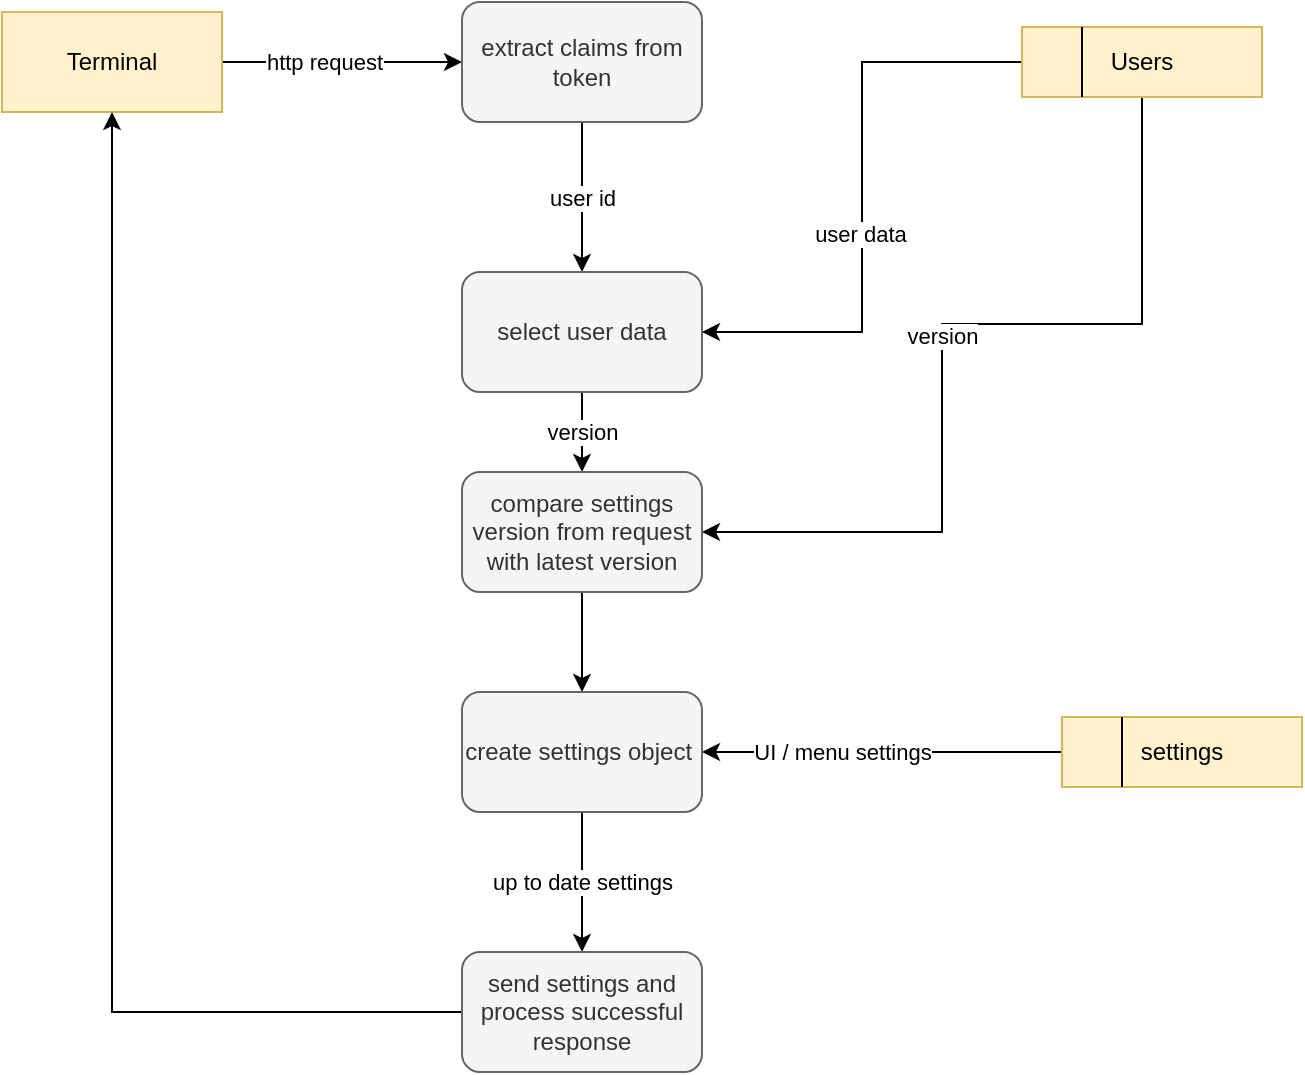 <mxfile version="13.9.2" type="device"><diagram id="cACLlhgYjS4YBreH5Qr6" name="Page-1"><mxGraphModel dx="1422" dy="794" grid="1" gridSize="10" guides="1" tooltips="1" connect="1" arrows="1" fold="1" page="1" pageScale="1" pageWidth="850" pageHeight="1100" math="0" shadow="0"><root><mxCell id="0"/><mxCell id="1" parent="0"/><mxCell id="W5R74Pvlhk8NaewTH7WA-3" style="edgeStyle=orthogonalEdgeStyle;rounded=0;orthogonalLoop=1;jettySize=auto;html=1;exitX=1;exitY=0.5;exitDx=0;exitDy=0;entryX=0;entryY=0.5;entryDx=0;entryDy=0;" edge="1" parent="1" source="W5R74Pvlhk8NaewTH7WA-1" target="W5R74Pvlhk8NaewTH7WA-2"><mxGeometry relative="1" as="geometry"/></mxCell><mxCell id="W5R74Pvlhk8NaewTH7WA-4" value="http request" style="edgeLabel;html=1;align=center;verticalAlign=middle;resizable=0;points=[];" vertex="1" connectable="0" parent="W5R74Pvlhk8NaewTH7WA-3"><mxGeometry x="-0.267" y="-1" relative="1" as="geometry"><mxPoint x="7" y="-1" as="offset"/></mxGeometry></mxCell><mxCell id="W5R74Pvlhk8NaewTH7WA-1" value="Terminal" style="rounded=0;whiteSpace=wrap;html=1;fillColor=#fff2cc;strokeColor=#d6b656;" vertex="1" parent="1"><mxGeometry x="50" y="80" width="110" height="50" as="geometry"/></mxCell><mxCell id="W5R74Pvlhk8NaewTH7WA-9" value="user id" style="edgeStyle=orthogonalEdgeStyle;rounded=0;orthogonalLoop=1;jettySize=auto;html=1;exitX=0.5;exitY=1;exitDx=0;exitDy=0;entryX=0.5;entryY=0;entryDx=0;entryDy=0;endArrow=classic;endFill=1;" edge="1" parent="1" source="W5R74Pvlhk8NaewTH7WA-2" target="W5R74Pvlhk8NaewTH7WA-5"><mxGeometry relative="1" as="geometry"/></mxCell><mxCell id="W5R74Pvlhk8NaewTH7WA-2" value="extract claims from token" style="rounded=1;whiteSpace=wrap;html=1;fillColor=#f5f5f5;strokeColor=#666666;fontColor=#333333;" vertex="1" parent="1"><mxGeometry x="280" y="75" width="120" height="60" as="geometry"/></mxCell><mxCell id="W5R74Pvlhk8NaewTH7WA-12" value="version" style="edgeStyle=orthogonalEdgeStyle;rounded=0;orthogonalLoop=1;jettySize=auto;html=1;exitX=0.5;exitY=1;exitDx=0;exitDy=0;entryX=0.5;entryY=0;entryDx=0;entryDy=0;endArrow=classic;endFill=1;" edge="1" parent="1" source="W5R74Pvlhk8NaewTH7WA-5" target="W5R74Pvlhk8NaewTH7WA-10"><mxGeometry relative="1" as="geometry"/></mxCell><mxCell id="W5R74Pvlhk8NaewTH7WA-5" value="select user data&lt;br&gt;" style="rounded=1;whiteSpace=wrap;html=1;fillColor=#f5f5f5;strokeColor=#666666;fontColor=#333333;" vertex="1" parent="1"><mxGeometry x="280" y="210" width="120" height="60" as="geometry"/></mxCell><mxCell id="W5R74Pvlhk8NaewTH7WA-8" style="edgeStyle=orthogonalEdgeStyle;rounded=0;orthogonalLoop=1;jettySize=auto;html=1;exitX=0;exitY=0.5;exitDx=0;exitDy=0;entryX=1;entryY=0.5;entryDx=0;entryDy=0;endArrow=classic;endFill=1;" edge="1" parent="1" source="W5R74Pvlhk8NaewTH7WA-6" target="W5R74Pvlhk8NaewTH7WA-5"><mxGeometry relative="1" as="geometry"/></mxCell><mxCell id="W5R74Pvlhk8NaewTH7WA-11" value="user data" style="edgeLabel;html=1;align=center;verticalAlign=middle;resizable=0;points=[];" vertex="1" connectable="0" parent="W5R74Pvlhk8NaewTH7WA-8"><mxGeometry x="0.125" y="-1" relative="1" as="geometry"><mxPoint as="offset"/></mxGeometry></mxCell><mxCell id="W5R74Pvlhk8NaewTH7WA-18" value="version" style="edgeStyle=orthogonalEdgeStyle;rounded=0;orthogonalLoop=1;jettySize=auto;html=1;exitX=0.5;exitY=1;exitDx=0;exitDy=0;endArrow=classic;endFill=1;entryX=1;entryY=0.5;entryDx=0;entryDy=0;" edge="1" parent="1" source="W5R74Pvlhk8NaewTH7WA-6" target="W5R74Pvlhk8NaewTH7WA-10"><mxGeometry relative="1" as="geometry"><mxPoint x="410" y="350" as="targetPoint"/><Array as="points"><mxPoint x="620" y="236"/><mxPoint x="520" y="236"/><mxPoint x="520" y="340"/></Array></mxGeometry></mxCell><mxCell id="W5R74Pvlhk8NaewTH7WA-6" value="Users" style="rounded=0;whiteSpace=wrap;html=1;fillColor=#fff2cc;strokeColor=#d6b656;" vertex="1" parent="1"><mxGeometry x="560" y="87.5" width="120" height="35" as="geometry"/></mxCell><mxCell id="W5R74Pvlhk8NaewTH7WA-7" style="edgeStyle=orthogonalEdgeStyle;rounded=0;orthogonalLoop=1;jettySize=auto;html=1;exitX=0.25;exitY=0;exitDx=0;exitDy=0;entryX=0.25;entryY=1;entryDx=0;entryDy=0;endArrow=none;endFill=0;" edge="1" parent="1" source="W5R74Pvlhk8NaewTH7WA-6" target="W5R74Pvlhk8NaewTH7WA-6"><mxGeometry relative="1" as="geometry"/></mxCell><mxCell id="W5R74Pvlhk8NaewTH7WA-21" style="edgeStyle=orthogonalEdgeStyle;rounded=0;orthogonalLoop=1;jettySize=auto;html=1;exitX=0.5;exitY=1;exitDx=0;exitDy=0;entryX=0.5;entryY=0;entryDx=0;entryDy=0;endArrow=classic;endFill=1;" edge="1" parent="1" source="W5R74Pvlhk8NaewTH7WA-10" target="W5R74Pvlhk8NaewTH7WA-20"><mxGeometry relative="1" as="geometry"/></mxCell><mxCell id="W5R74Pvlhk8NaewTH7WA-10" value="compare settings version from request with latest version" style="rounded=1;whiteSpace=wrap;html=1;fillColor=#f5f5f5;strokeColor=#666666;fontColor=#333333;" vertex="1" parent="1"><mxGeometry x="280" y="310" width="120" height="60" as="geometry"/></mxCell><mxCell id="W5R74Pvlhk8NaewTH7WA-22" value="UI / menu settings" style="edgeStyle=orthogonalEdgeStyle;rounded=0;orthogonalLoop=1;jettySize=auto;html=1;exitX=0;exitY=0.5;exitDx=0;exitDy=0;entryX=1;entryY=0.5;entryDx=0;entryDy=0;endArrow=classic;endFill=1;" edge="1" parent="1" source="W5R74Pvlhk8NaewTH7WA-13" target="W5R74Pvlhk8NaewTH7WA-20"><mxGeometry x="0.222" relative="1" as="geometry"><mxPoint as="offset"/></mxGeometry></mxCell><mxCell id="W5R74Pvlhk8NaewTH7WA-13" value="settings" style="rounded=0;whiteSpace=wrap;html=1;fillColor=#fff2cc;strokeColor=#d6b656;" vertex="1" parent="1"><mxGeometry x="580" y="432.5" width="120" height="35" as="geometry"/></mxCell><mxCell id="W5R74Pvlhk8NaewTH7WA-17" style="edgeStyle=orthogonalEdgeStyle;rounded=0;orthogonalLoop=1;jettySize=auto;html=1;exitX=0.25;exitY=0;exitDx=0;exitDy=0;entryX=0.25;entryY=1;entryDx=0;entryDy=0;endArrow=none;endFill=0;" edge="1" parent="1" source="W5R74Pvlhk8NaewTH7WA-13" target="W5R74Pvlhk8NaewTH7WA-13"><mxGeometry relative="1" as="geometry"/></mxCell><mxCell id="W5R74Pvlhk8NaewTH7WA-24" value="up to date settings" style="edgeStyle=orthogonalEdgeStyle;rounded=0;orthogonalLoop=1;jettySize=auto;html=1;exitX=0.5;exitY=1;exitDx=0;exitDy=0;entryX=0.5;entryY=0;entryDx=0;entryDy=0;endArrow=classic;endFill=1;" edge="1" parent="1" source="W5R74Pvlhk8NaewTH7WA-20" target="W5R74Pvlhk8NaewTH7WA-23"><mxGeometry relative="1" as="geometry"/></mxCell><mxCell id="W5R74Pvlhk8NaewTH7WA-20" value="create settings object&amp;nbsp;" style="rounded=1;whiteSpace=wrap;html=1;fillColor=#f5f5f5;strokeColor=#666666;fontColor=#333333;" vertex="1" parent="1"><mxGeometry x="280" y="420" width="120" height="60" as="geometry"/></mxCell><mxCell id="W5R74Pvlhk8NaewTH7WA-25" style="edgeStyle=orthogonalEdgeStyle;rounded=0;orthogonalLoop=1;jettySize=auto;html=1;exitX=0;exitY=0.5;exitDx=0;exitDy=0;endArrow=classic;endFill=1;entryX=0.5;entryY=1;entryDx=0;entryDy=0;" edge="1" parent="1" source="W5R74Pvlhk8NaewTH7WA-23" target="W5R74Pvlhk8NaewTH7WA-1"><mxGeometry relative="1" as="geometry"><mxPoint x="100" y="180" as="targetPoint"/></mxGeometry></mxCell><mxCell id="W5R74Pvlhk8NaewTH7WA-23" value="send settings and process successful response" style="rounded=1;whiteSpace=wrap;html=1;fillColor=#f5f5f5;strokeColor=#666666;fontColor=#333333;" vertex="1" parent="1"><mxGeometry x="280" y="550" width="120" height="60" as="geometry"/></mxCell></root></mxGraphModel></diagram></mxfile>